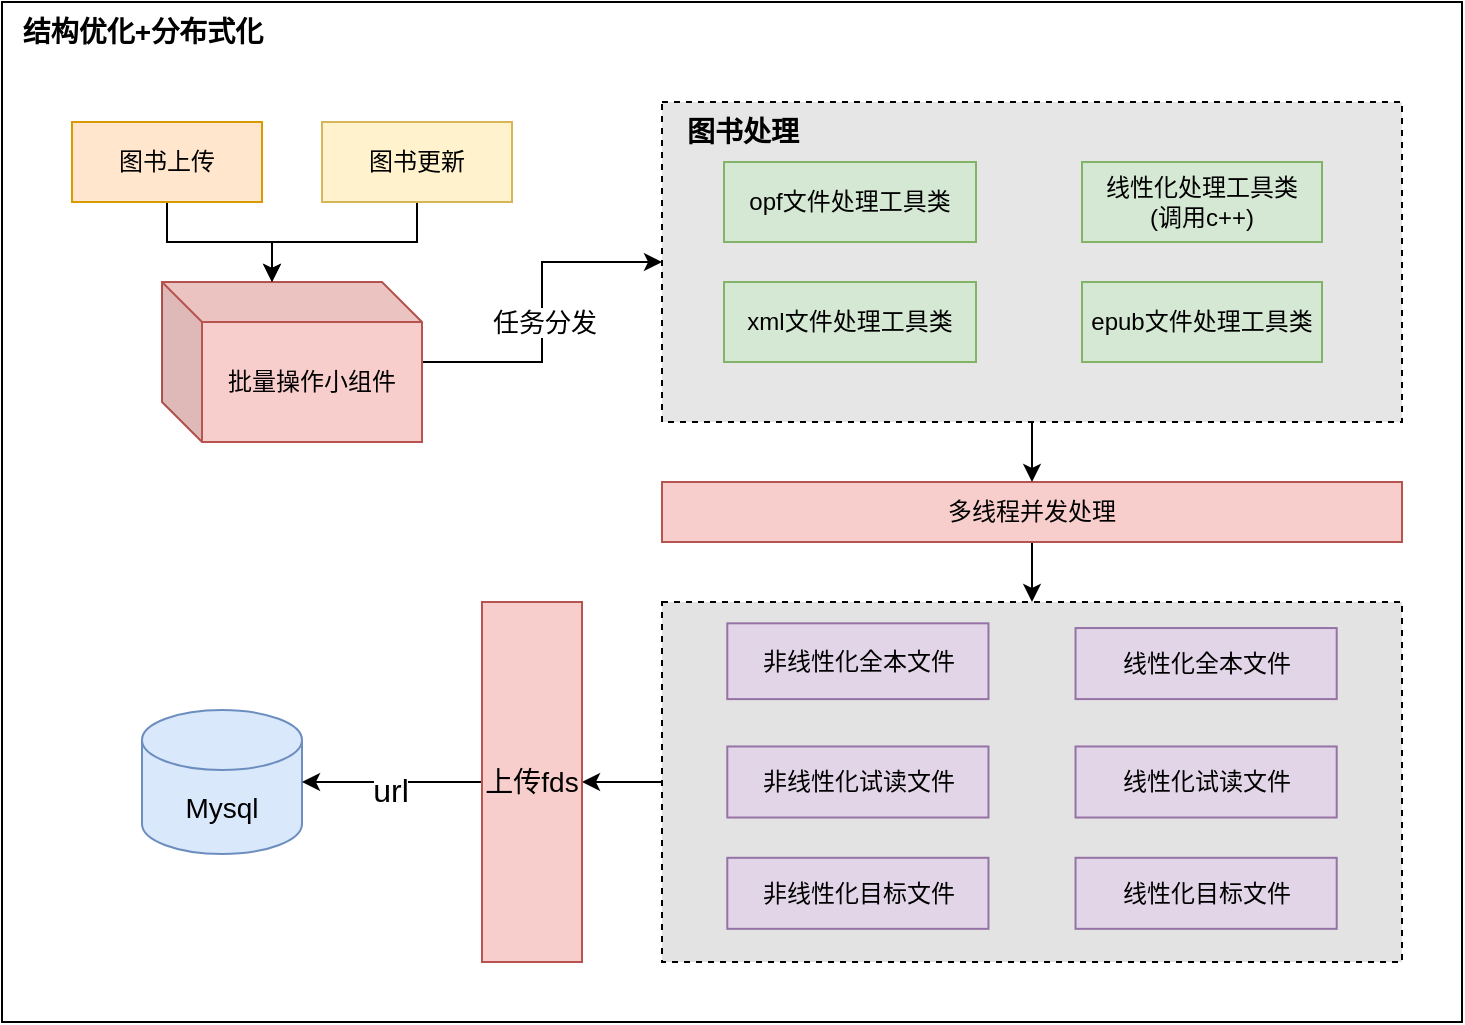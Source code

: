 <mxfile version="21.6.8" type="github">
  <diagram name="第 1 页" id="BfoXBWILRWUiTi9KGCna">
    <mxGraphModel dx="2261" dy="750" grid="1" gridSize="10" guides="1" tooltips="1" connect="1" arrows="1" fold="1" page="1" pageScale="1" pageWidth="827" pageHeight="1169" math="0" shadow="0">
      <root>
        <mxCell id="0" />
        <mxCell id="1" parent="0" />
        <mxCell id="qt_Jid6uIY3iX1TQbwFm-16" value="" style="rounded=0;whiteSpace=wrap;html=1;" parent="1" vertex="1">
          <mxGeometry x="-10" y="120" width="730" height="510" as="geometry" />
        </mxCell>
        <mxCell id="qt_Jid6uIY3iX1TQbwFm-14" style="edgeStyle=orthogonalEdgeStyle;rounded=0;orthogonalLoop=1;jettySize=auto;html=1;" parent="1" source="qt_Jid6uIY3iX1TQbwFm-9" target="qt_Jid6uIY3iX1TQbwFm-7" edge="1">
          <mxGeometry relative="1" as="geometry" />
        </mxCell>
        <mxCell id="qt_Jid6uIY3iX1TQbwFm-15" value="&lt;font style=&quot;font-size: 13px;&quot;&gt;任务分发&lt;/font&gt;" style="edgeLabel;html=1;align=center;verticalAlign=middle;resizable=0;points=[];" parent="qt_Jid6uIY3iX1TQbwFm-14" vertex="1" connectable="0">
          <mxGeometry x="-0.411" y="2" relative="1" as="geometry">
            <mxPoint x="11" y="-18" as="offset" />
          </mxGeometry>
        </mxCell>
        <mxCell id="qt_Jid6uIY3iX1TQbwFm-9" value="批量操作小组件" style="shape=cube;whiteSpace=wrap;html=1;boundedLbl=1;backgroundOutline=1;darkOpacity=0.05;darkOpacity2=0.1;fillColor=#f8cecc;strokeColor=#b85450;" parent="1" vertex="1">
          <mxGeometry x="70" y="260" width="130" height="80" as="geometry" />
        </mxCell>
        <mxCell id="qt_Jid6uIY3iX1TQbwFm-17" value="&lt;b&gt;&lt;font style=&quot;font-size: 14px;&quot;&gt;结构优化+分布式化&lt;/font&gt;&lt;/b&gt;" style="text;html=1;align=center;verticalAlign=middle;resizable=0;points=[];autosize=1;strokeColor=none;fillColor=none;" parent="1" vertex="1">
          <mxGeometry x="-10" y="120" width="140" height="30" as="geometry" />
        </mxCell>
        <mxCell id="EOI0EI14CAxdlLVf6kwt-11" style="edgeStyle=orthogonalEdgeStyle;rounded=0;orthogonalLoop=1;jettySize=auto;html=1;exitX=0.5;exitY=1;exitDx=0;exitDy=0;entryX=0;entryY=0;entryDx=55;entryDy=0;entryPerimeter=0;" parent="1" source="EOI0EI14CAxdlLVf6kwt-2" target="qt_Jid6uIY3iX1TQbwFm-9" edge="1">
          <mxGeometry relative="1" as="geometry" />
        </mxCell>
        <mxCell id="EOI0EI14CAxdlLVf6kwt-2" value="图书上传" style="rounded=0;whiteSpace=wrap;html=1;fillColor=#ffe6cc;strokeColor=#d79b00;" parent="1" vertex="1">
          <mxGeometry x="25" y="180" width="95" height="40" as="geometry" />
        </mxCell>
        <mxCell id="EOI0EI14CAxdlLVf6kwt-12" style="edgeStyle=orthogonalEdgeStyle;rounded=0;orthogonalLoop=1;jettySize=auto;html=1;exitX=0.5;exitY=1;exitDx=0;exitDy=0;entryX=0;entryY=0;entryDx=55;entryDy=0;entryPerimeter=0;" parent="1" source="EOI0EI14CAxdlLVf6kwt-5" target="qt_Jid6uIY3iX1TQbwFm-9" edge="1">
          <mxGeometry relative="1" as="geometry" />
        </mxCell>
        <mxCell id="EOI0EI14CAxdlLVf6kwt-5" value="图书更新" style="rounded=0;whiteSpace=wrap;html=1;fillColor=#fff2cc;strokeColor=#d6b656;" parent="1" vertex="1">
          <mxGeometry x="150" y="180" width="95" height="40" as="geometry" />
        </mxCell>
        <mxCell id="EOI0EI14CAxdlLVf6kwt-14" value="" style="group;fillColor=#e1d5e7;strokeColor=#9673a6;dashed=1;container=0;" parent="1" vertex="1" connectable="0">
          <mxGeometry x="320" y="420" width="370" height="180" as="geometry" />
        </mxCell>
        <mxCell id="EOI0EI14CAxdlLVf6kwt-36" style="edgeStyle=orthogonalEdgeStyle;rounded=0;orthogonalLoop=1;jettySize=auto;html=1;exitX=0.5;exitY=1;exitDx=0;exitDy=0;" parent="1" source="EOI0EI14CAxdlLVf6kwt-25" target="EOI0EI14CAxdlLVf6kwt-15" edge="1">
          <mxGeometry relative="1" as="geometry" />
        </mxCell>
        <mxCell id="EOI0EI14CAxdlLVf6kwt-25" value="多线程并发处理" style="rounded=0;whiteSpace=wrap;html=1;fillColor=#f8cecc;strokeColor=#b85450;" parent="1" vertex="1">
          <mxGeometry x="320" y="360" width="370" height="30" as="geometry" />
        </mxCell>
        <mxCell id="EOI0EI14CAxdlLVf6kwt-34" style="edgeStyle=orthogonalEdgeStyle;rounded=0;orthogonalLoop=1;jettySize=auto;html=1;exitX=0.5;exitY=1;exitDx=0;exitDy=0;" parent="1" source="qt_Jid6uIY3iX1TQbwFm-7" target="EOI0EI14CAxdlLVf6kwt-25" edge="1">
          <mxGeometry relative="1" as="geometry" />
        </mxCell>
        <mxCell id="EOI0EI14CAxdlLVf6kwt-45" style="edgeStyle=orthogonalEdgeStyle;rounded=0;orthogonalLoop=1;jettySize=auto;html=1;exitX=0;exitY=0.5;exitDx=0;exitDy=0;" parent="1" source="EOI0EI14CAxdlLVf6kwt-15" target="EOI0EI14CAxdlLVf6kwt-41" edge="1">
          <mxGeometry relative="1" as="geometry" />
        </mxCell>
        <mxCell id="EOI0EI14CAxdlLVf6kwt-15" value="" style="rounded=0;whiteSpace=wrap;html=1;fillColor=#E3E3E3;dashed=1;" parent="1" vertex="1">
          <mxGeometry x="320" y="420" width="370.0" height="180" as="geometry" />
        </mxCell>
        <mxCell id="EOI0EI14CAxdlLVf6kwt-16" value="非线性化全本文件" style="rounded=0;whiteSpace=wrap;html=1;fillColor=#e1d5e7;strokeColor=#9673a6;" parent="1" vertex="1">
          <mxGeometry x="352.647" y="430.658" width="130.588" height="37.895" as="geometry" />
        </mxCell>
        <mxCell id="EOI0EI14CAxdlLVf6kwt-17" value="线性化全本文件" style="rounded=0;whiteSpace=wrap;html=1;fillColor=#e1d5e7;strokeColor=#9673a6;" parent="1" vertex="1">
          <mxGeometry x="526.765" y="433.026" width="130.588" height="35.526" as="geometry" />
        </mxCell>
        <mxCell id="EOI0EI14CAxdlLVf6kwt-18" value="非线性化试读文件" style="rounded=0;whiteSpace=wrap;html=1;fillColor=#e1d5e7;strokeColor=#9673a6;" parent="1" vertex="1">
          <mxGeometry x="352.647" y="492.237" width="130.588" height="35.526" as="geometry" />
        </mxCell>
        <mxCell id="EOI0EI14CAxdlLVf6kwt-19" value="线性化试读文件" style="rounded=0;whiteSpace=wrap;html=1;fillColor=#e1d5e7;strokeColor=#9673a6;" parent="1" vertex="1">
          <mxGeometry x="526.765" y="492.237" width="130.588" height="35.526" as="geometry" />
        </mxCell>
        <mxCell id="EOI0EI14CAxdlLVf6kwt-20" value="非线性化目标文件" style="rounded=0;whiteSpace=wrap;html=1;fillColor=#e1d5e7;strokeColor=#9673a6;" parent="1" vertex="1">
          <mxGeometry x="352.647" y="547.895" width="130.588" height="35.526" as="geometry" />
        </mxCell>
        <mxCell id="EOI0EI14CAxdlLVf6kwt-21" value="线性化目标文件" style="rounded=0;whiteSpace=wrap;html=1;fillColor=#e1d5e7;strokeColor=#9673a6;" parent="1" vertex="1">
          <mxGeometry x="526.765" y="547.895" width="130.588" height="35.526" as="geometry" />
        </mxCell>
        <mxCell id="EOI0EI14CAxdlLVf6kwt-40" value="&lt;font style=&quot;font-size: 14px;&quot;&gt;Mysql&lt;/font&gt;" style="shape=cylinder3;whiteSpace=wrap;html=1;boundedLbl=1;backgroundOutline=1;size=15;fillColor=#dae8fc;strokeColor=#6c8ebf;" parent="1" vertex="1">
          <mxGeometry x="60" y="474" width="80" height="72" as="geometry" />
        </mxCell>
        <mxCell id="EOI0EI14CAxdlLVf6kwt-42" style="edgeStyle=orthogonalEdgeStyle;rounded=0;orthogonalLoop=1;jettySize=auto;html=1;exitX=0;exitY=0.5;exitDx=0;exitDy=0;entryX=1;entryY=0.5;entryDx=0;entryDy=0;entryPerimeter=0;" parent="1" source="EOI0EI14CAxdlLVf6kwt-41" target="EOI0EI14CAxdlLVf6kwt-40" edge="1">
          <mxGeometry relative="1" as="geometry" />
        </mxCell>
        <mxCell id="EOI0EI14CAxdlLVf6kwt-43" value="&lt;font style=&quot;font-size: 16px;&quot;&gt;url&lt;/font&gt;" style="edgeLabel;html=1;align=center;verticalAlign=middle;resizable=0;points=[];" parent="EOI0EI14CAxdlLVf6kwt-42" vertex="1" connectable="0">
          <mxGeometry x="0.022" y="4" relative="1" as="geometry">
            <mxPoint as="offset" />
          </mxGeometry>
        </mxCell>
        <mxCell id="EOI0EI14CAxdlLVf6kwt-41" value="&lt;font style=&quot;font-size: 14px;&quot;&gt;上传fds&lt;/font&gt;" style="rounded=0;whiteSpace=wrap;html=1;fillColor=#f8cecc;strokeColor=#b85450;" parent="1" vertex="1">
          <mxGeometry x="230" y="420" width="50" height="180" as="geometry" />
        </mxCell>
        <mxCell id="qt_Jid6uIY3iX1TQbwFm-7" value="" style="rounded=0;whiteSpace=wrap;html=1;strokeColor=default;dashed=1;fillColor=#E6E6E6;" parent="1" vertex="1">
          <mxGeometry x="320" y="170" width="370" height="160" as="geometry" />
        </mxCell>
        <mxCell id="qt_Jid6uIY3iX1TQbwFm-2" value="opf文件处理工具类" style="rounded=0;whiteSpace=wrap;html=1;fillColor=#d5e8d4;strokeColor=#82b366;" parent="1" vertex="1">
          <mxGeometry x="351" y="200" width="126" height="40" as="geometry" />
        </mxCell>
        <mxCell id="qt_Jid6uIY3iX1TQbwFm-3" value="线性化处理工具类&lt;br&gt;(调用c++)" style="rounded=0;whiteSpace=wrap;html=1;fillColor=#d5e8d4;strokeColor=#82b366;" parent="1" vertex="1">
          <mxGeometry x="530" y="200" width="120" height="40" as="geometry" />
        </mxCell>
        <mxCell id="qt_Jid6uIY3iX1TQbwFm-4" value="xml文件处理工具类" style="rounded=0;whiteSpace=wrap;html=1;fillColor=#d5e8d4;strokeColor=#82b366;" parent="1" vertex="1">
          <mxGeometry x="351" y="260" width="126" height="40" as="geometry" />
        </mxCell>
        <mxCell id="qt_Jid6uIY3iX1TQbwFm-5" value="epub文件处理工具类" style="rounded=0;whiteSpace=wrap;html=1;fillColor=#d5e8d4;strokeColor=#82b366;" parent="1" vertex="1">
          <mxGeometry x="530" y="260" width="120" height="40" as="geometry" />
        </mxCell>
        <mxCell id="EOI0EI14CAxdlLVf6kwt-13" value="&lt;b&gt;&lt;font style=&quot;font-size: 14px;&quot;&gt;图书处理&lt;/font&gt;&lt;/b&gt;" style="text;html=1;align=center;verticalAlign=middle;resizable=0;points=[];autosize=1;strokeColor=none;fillColor=none;" parent="1" vertex="1">
          <mxGeometry x="320" y="170" width="80" height="30" as="geometry" />
        </mxCell>
      </root>
    </mxGraphModel>
  </diagram>
</mxfile>
